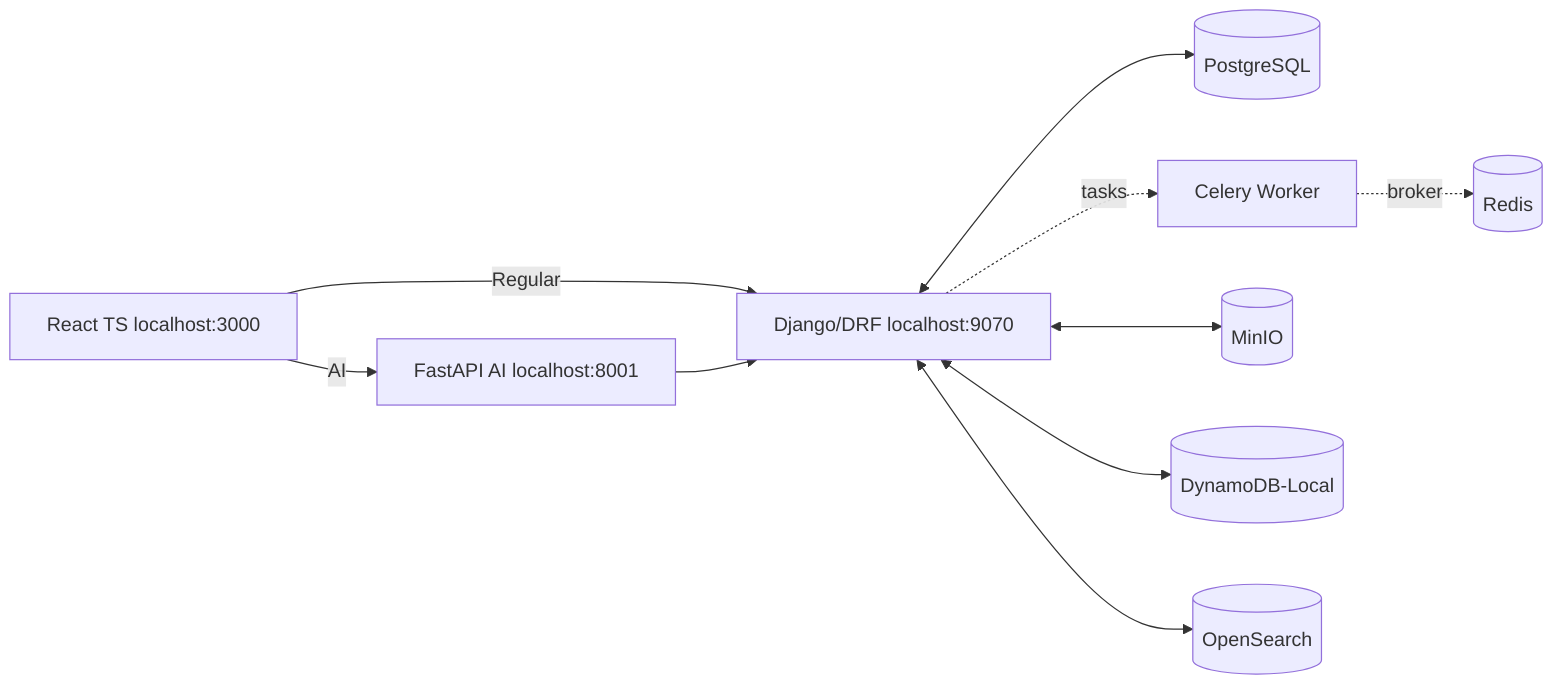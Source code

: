 graph LR
  UI["React TS localhost:3000"] -->|Regular| API["Django/DRF localhost:9070"]
  UI -->|AI| AI["FastAPI AI localhost:8001"]
  API <--> PG[("PostgreSQL")]
  API -.tasks.-> WKR["Celery Worker"]
  WKR -.broker.-> RDS[("Redis")]
  API <--> MINIO[("MinIO")]
  API <--> DDB[("DynamoDB-Local")]
  API <--> OS[("OpenSearch")]
  AI --> API